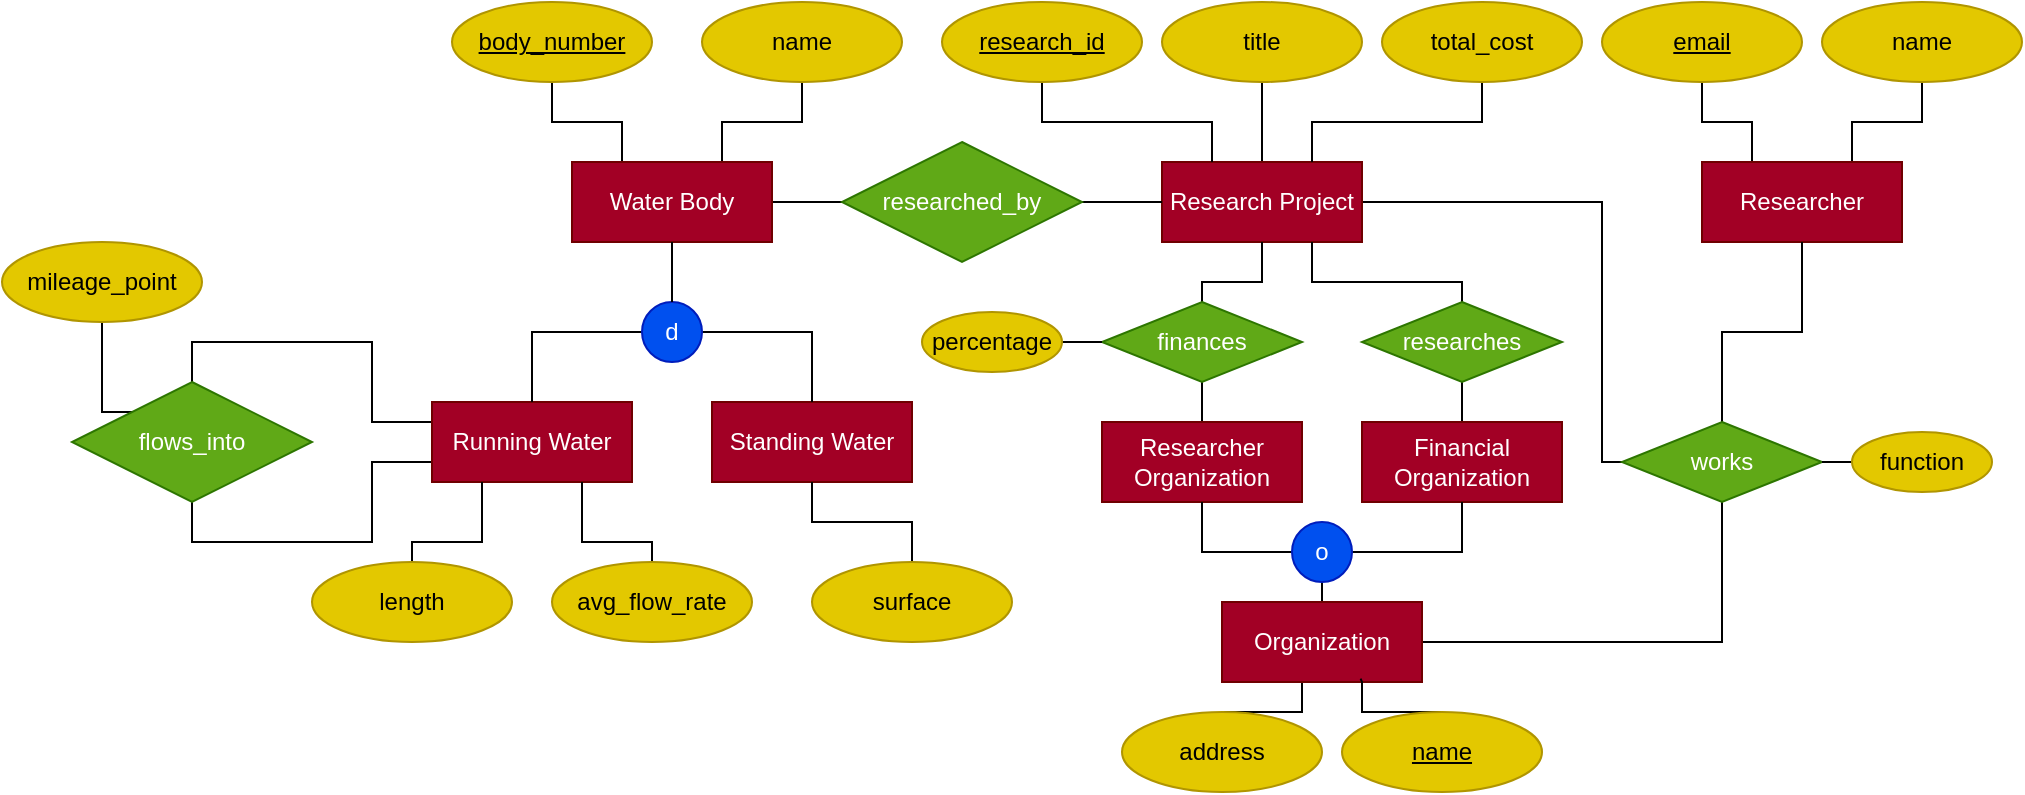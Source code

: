 <mxfile version="24.7.8">
  <diagram name="Page-1" id="hjKlsbyRXCPO7IHfrT21">
    <mxGraphModel dx="1340" dy="894" grid="1" gridSize="10" guides="1" tooltips="1" connect="1" arrows="1" fold="1" page="1" pageScale="1" pageWidth="850" pageHeight="1100" math="0" shadow="0">
      <root>
        <mxCell id="0" />
        <mxCell id="1" parent="0" />
        <mxCell id="8P1LtGxCn2CejyLs3uwH-1" style="edgeStyle=orthogonalEdgeStyle;shape=connector;rounded=0;orthogonalLoop=1;jettySize=auto;html=1;exitX=0.25;exitY=0;exitDx=0;exitDy=0;entryX=0.5;entryY=1;entryDx=0;entryDy=0;strokeColor=default;align=center;verticalAlign=middle;fontFamily=Helvetica;fontSize=12;fontColor=#000000;labelBackgroundColor=default;endArrow=none;endFill=0;" edge="1" parent="1" source="8P1LtGxCn2CejyLs3uwH-4" target="8P1LtGxCn2CejyLs3uwH-5">
          <mxGeometry relative="1" as="geometry" />
        </mxCell>
        <mxCell id="8P1LtGxCn2CejyLs3uwH-2" style="edgeStyle=orthogonalEdgeStyle;shape=connector;rounded=0;orthogonalLoop=1;jettySize=auto;html=1;exitX=0.75;exitY=0;exitDx=0;exitDy=0;entryX=0.5;entryY=1;entryDx=0;entryDy=0;strokeColor=default;align=center;verticalAlign=middle;fontFamily=Helvetica;fontSize=12;fontColor=#000000;labelBackgroundColor=default;endArrow=none;endFill=0;" edge="1" parent="1" source="8P1LtGxCn2CejyLs3uwH-4" target="8P1LtGxCn2CejyLs3uwH-6">
          <mxGeometry relative="1" as="geometry" />
        </mxCell>
        <mxCell id="8P1LtGxCn2CejyLs3uwH-3" style="edgeStyle=orthogonalEdgeStyle;shape=connector;rounded=0;orthogonalLoop=1;jettySize=auto;html=1;exitX=1;exitY=0.5;exitDx=0;exitDy=0;strokeColor=default;align=center;verticalAlign=middle;fontFamily=Helvetica;fontSize=12;fontColor=#000000;labelBackgroundColor=default;endArrow=none;endFill=0;" edge="1" parent="1" source="8P1LtGxCn2CejyLs3uwH-4" target="8P1LtGxCn2CejyLs3uwH-37">
          <mxGeometry relative="1" as="geometry" />
        </mxCell>
        <mxCell id="8P1LtGxCn2CejyLs3uwH-4" value="Water Body" style="whiteSpace=wrap;html=1;align=center;strokeColor=#6F0000;verticalAlign=middle;fontFamily=Helvetica;fontSize=12;fontColor=#ffffff;fillColor=#a20025;" vertex="1" parent="1">
          <mxGeometry x="505" y="310" width="100" height="40" as="geometry" />
        </mxCell>
        <mxCell id="8P1LtGxCn2CejyLs3uwH-5" value="&lt;u&gt;body_number&lt;/u&gt;" style="ellipse;whiteSpace=wrap;html=1;align=center;strokeColor=#B09500;verticalAlign=middle;fontFamily=Helvetica;fontSize=12;fontColor=#000000;fillColor=#e3c800;" vertex="1" parent="1">
          <mxGeometry x="445" y="230" width="100" height="40" as="geometry" />
        </mxCell>
        <mxCell id="8P1LtGxCn2CejyLs3uwH-6" value="name" style="ellipse;whiteSpace=wrap;html=1;align=center;strokeColor=#B09500;verticalAlign=middle;fontFamily=Helvetica;fontSize=12;fontColor=#000000;fillColor=#e3c800;" vertex="1" parent="1">
          <mxGeometry x="570" y="230" width="100" height="40" as="geometry" />
        </mxCell>
        <mxCell id="8P1LtGxCn2CejyLs3uwH-7" style="edgeStyle=orthogonalEdgeStyle;shape=connector;rounded=0;orthogonalLoop=1;jettySize=auto;html=1;exitX=0;exitY=0.75;exitDx=0;exitDy=0;entryX=0.5;entryY=1;entryDx=0;entryDy=0;strokeColor=default;align=center;verticalAlign=middle;fontFamily=Helvetica;fontSize=12;fontColor=#000000;labelBackgroundColor=default;endArrow=none;endFill=0;" edge="1" parent="1" source="8P1LtGxCn2CejyLs3uwH-9" target="8P1LtGxCn2CejyLs3uwH-25">
          <mxGeometry relative="1" as="geometry" />
        </mxCell>
        <mxCell id="8P1LtGxCn2CejyLs3uwH-8" style="edgeStyle=orthogonalEdgeStyle;shape=connector;rounded=0;orthogonalLoop=1;jettySize=auto;html=1;exitX=0;exitY=0.25;exitDx=0;exitDy=0;entryX=0.5;entryY=0;entryDx=0;entryDy=0;strokeColor=default;align=center;verticalAlign=middle;fontFamily=Helvetica;fontSize=12;fontColor=#000000;labelBackgroundColor=default;endArrow=none;endFill=0;" edge="1" parent="1" source="8P1LtGxCn2CejyLs3uwH-9" target="8P1LtGxCn2CejyLs3uwH-25">
          <mxGeometry relative="1" as="geometry" />
        </mxCell>
        <mxCell id="8P1LtGxCn2CejyLs3uwH-9" value="Running Water" style="whiteSpace=wrap;html=1;align=center;strokeColor=#6F0000;verticalAlign=middle;fontFamily=Helvetica;fontSize=12;fontColor=#ffffff;fillColor=#a20025;" vertex="1" parent="1">
          <mxGeometry x="435" y="430" width="100" height="40" as="geometry" />
        </mxCell>
        <mxCell id="8P1LtGxCn2CejyLs3uwH-10" value="Standing Water" style="whiteSpace=wrap;html=1;align=center;strokeColor=#6F0000;verticalAlign=middle;fontFamily=Helvetica;fontSize=12;fontColor=#ffffff;fillColor=#a20025;" vertex="1" parent="1">
          <mxGeometry x="575" y="430" width="100" height="40" as="geometry" />
        </mxCell>
        <mxCell id="8P1LtGxCn2CejyLs3uwH-11" style="edgeStyle=orthogonalEdgeStyle;shape=connector;rounded=0;orthogonalLoop=1;jettySize=auto;html=1;exitX=1;exitY=0.5;exitDx=0;exitDy=0;entryX=0.5;entryY=0;entryDx=0;entryDy=0;strokeColor=default;align=center;verticalAlign=middle;fontFamily=Helvetica;fontSize=12;fontColor=#000000;labelBackgroundColor=default;endArrow=none;endFill=0;" edge="1" parent="1" source="8P1LtGxCn2CejyLs3uwH-13" target="8P1LtGxCn2CejyLs3uwH-10">
          <mxGeometry relative="1" as="geometry" />
        </mxCell>
        <mxCell id="8P1LtGxCn2CejyLs3uwH-12" style="edgeStyle=orthogonalEdgeStyle;shape=connector;rounded=0;orthogonalLoop=1;jettySize=auto;html=1;exitX=0;exitY=0.5;exitDx=0;exitDy=0;entryX=0.5;entryY=0;entryDx=0;entryDy=0;strokeColor=default;align=center;verticalAlign=middle;fontFamily=Helvetica;fontSize=12;fontColor=#000000;labelBackgroundColor=default;endArrow=none;endFill=0;" edge="1" parent="1" source="8P1LtGxCn2CejyLs3uwH-13" target="8P1LtGxCn2CejyLs3uwH-9">
          <mxGeometry relative="1" as="geometry" />
        </mxCell>
        <mxCell id="8P1LtGxCn2CejyLs3uwH-13" value="d" style="ellipse;whiteSpace=wrap;html=1;aspect=fixed;strokeColor=#001DBC;align=center;verticalAlign=middle;fontFamily=Helvetica;fontSize=12;fontColor=#ffffff;fillColor=#0050ef;" vertex="1" parent="1">
          <mxGeometry x="540" y="380" width="30" height="30" as="geometry" />
        </mxCell>
        <mxCell id="8P1LtGxCn2CejyLs3uwH-14" value="" style="endArrow=none;html=1;rounded=0;strokeColor=default;align=center;verticalAlign=middle;fontFamily=Helvetica;fontSize=12;fontColor=#000000;labelBackgroundColor=default;edgeStyle=orthogonalEdgeStyle;exitX=0.5;exitY=1;exitDx=0;exitDy=0;entryX=0.5;entryY=0;entryDx=0;entryDy=0;" edge="1" parent="1" source="8P1LtGxCn2CejyLs3uwH-4" target="8P1LtGxCn2CejyLs3uwH-13">
          <mxGeometry relative="1" as="geometry">
            <mxPoint x="645" y="400" as="sourcePoint" />
            <mxPoint x="805" y="400" as="targetPoint" />
          </mxGeometry>
        </mxCell>
        <mxCell id="8P1LtGxCn2CejyLs3uwH-15" style="edgeStyle=orthogonalEdgeStyle;shape=connector;rounded=0;orthogonalLoop=1;jettySize=auto;html=1;exitX=0.5;exitY=0;exitDx=0;exitDy=0;entryX=0.25;entryY=1;entryDx=0;entryDy=0;strokeColor=default;align=center;verticalAlign=middle;fontFamily=Helvetica;fontSize=12;fontColor=#000000;labelBackgroundColor=default;endArrow=none;endFill=0;" edge="1" parent="1" source="8P1LtGxCn2CejyLs3uwH-16" target="8P1LtGxCn2CejyLs3uwH-9">
          <mxGeometry relative="1" as="geometry">
            <Array as="points">
              <mxPoint x="460" y="500" />
            </Array>
          </mxGeometry>
        </mxCell>
        <mxCell id="8P1LtGxCn2CejyLs3uwH-16" value="length" style="ellipse;whiteSpace=wrap;html=1;align=center;strokeColor=#B09500;verticalAlign=middle;fontFamily=Helvetica;fontSize=12;fontColor=#000000;fillColor=#e3c800;" vertex="1" parent="1">
          <mxGeometry x="375" y="510" width="100" height="40" as="geometry" />
        </mxCell>
        <mxCell id="8P1LtGxCn2CejyLs3uwH-17" style="edgeStyle=orthogonalEdgeStyle;shape=connector;rounded=0;orthogonalLoop=1;jettySize=auto;html=1;exitX=0.5;exitY=0;exitDx=0;exitDy=0;entryX=0.75;entryY=1;entryDx=0;entryDy=0;strokeColor=default;align=center;verticalAlign=middle;fontFamily=Helvetica;fontSize=12;fontColor=#000000;labelBackgroundColor=default;endArrow=none;endFill=0;" edge="1" parent="1" source="8P1LtGxCn2CejyLs3uwH-18" target="8P1LtGxCn2CejyLs3uwH-9">
          <mxGeometry relative="1" as="geometry">
            <Array as="points">
              <mxPoint x="510" y="500" />
            </Array>
          </mxGeometry>
        </mxCell>
        <mxCell id="8P1LtGxCn2CejyLs3uwH-18" value="avg_flow_rate" style="ellipse;whiteSpace=wrap;html=1;align=center;strokeColor=#B09500;verticalAlign=middle;fontFamily=Helvetica;fontSize=12;fontColor=#000000;fillColor=#e3c800;" vertex="1" parent="1">
          <mxGeometry x="495" y="510" width="100" height="40" as="geometry" />
        </mxCell>
        <mxCell id="8P1LtGxCn2CejyLs3uwH-19" style="edgeStyle=orthogonalEdgeStyle;shape=connector;rounded=0;orthogonalLoop=1;jettySize=auto;html=1;exitX=0.5;exitY=0;exitDx=0;exitDy=0;entryX=0.5;entryY=1;entryDx=0;entryDy=0;strokeColor=default;align=center;verticalAlign=middle;fontFamily=Helvetica;fontSize=12;fontColor=#000000;labelBackgroundColor=default;endArrow=none;endFill=0;" edge="1" parent="1" source="8P1LtGxCn2CejyLs3uwH-20" target="8P1LtGxCn2CejyLs3uwH-10">
          <mxGeometry relative="1" as="geometry" />
        </mxCell>
        <mxCell id="8P1LtGxCn2CejyLs3uwH-20" value="surface" style="ellipse;whiteSpace=wrap;html=1;align=center;strokeColor=#B09500;verticalAlign=middle;fontFamily=Helvetica;fontSize=12;fontColor=#000000;fillColor=#e3c800;" vertex="1" parent="1">
          <mxGeometry x="625" y="510" width="100" height="40" as="geometry" />
        </mxCell>
        <mxCell id="8P1LtGxCn2CejyLs3uwH-21" style="edgeStyle=orthogonalEdgeStyle;shape=connector;rounded=0;orthogonalLoop=1;jettySize=auto;html=1;exitX=0.5;exitY=0;exitDx=0;exitDy=0;entryX=0.5;entryY=1;entryDx=0;entryDy=0;strokeColor=default;align=center;verticalAlign=middle;fontFamily=Helvetica;fontSize=12;fontColor=#000000;labelBackgroundColor=default;endArrow=none;endFill=0;" edge="1" parent="1" source="8P1LtGxCn2CejyLs3uwH-23" target="8P1LtGxCn2CejyLs3uwH-33">
          <mxGeometry relative="1" as="geometry" />
        </mxCell>
        <mxCell id="8P1LtGxCn2CejyLs3uwH-22" style="edgeStyle=orthogonalEdgeStyle;shape=connector;rounded=0;orthogonalLoop=1;jettySize=auto;html=1;exitX=1;exitY=0.5;exitDx=0;exitDy=0;entryX=0;entryY=0.5;entryDx=0;entryDy=0;strokeColor=default;align=center;verticalAlign=middle;fontFamily=Helvetica;fontSize=12;fontColor=#000000;labelBackgroundColor=default;endArrow=none;endFill=0;" edge="1" parent="1" source="8P1LtGxCn2CejyLs3uwH-23" target="8P1LtGxCn2CejyLs3uwH-68">
          <mxGeometry relative="1" as="geometry">
            <Array as="points">
              <mxPoint x="1020" y="330" />
              <mxPoint x="1020" y="460" />
            </Array>
          </mxGeometry>
        </mxCell>
        <mxCell id="8P1LtGxCn2CejyLs3uwH-23" value="Research Project" style="whiteSpace=wrap;html=1;align=center;strokeColor=#6F0000;verticalAlign=middle;fontFamily=Helvetica;fontSize=12;fontColor=#ffffff;fillColor=#a20025;" vertex="1" parent="1">
          <mxGeometry x="800" y="310" width="100" height="40" as="geometry" />
        </mxCell>
        <mxCell id="8P1LtGxCn2CejyLs3uwH-24" style="edgeStyle=orthogonalEdgeStyle;shape=connector;rounded=0;orthogonalLoop=1;jettySize=auto;html=1;exitX=0;exitY=0;exitDx=0;exitDy=0;entryX=0.5;entryY=1;entryDx=0;entryDy=0;strokeColor=default;align=center;verticalAlign=middle;fontFamily=Helvetica;fontSize=12;fontColor=#000000;labelBackgroundColor=default;endArrow=none;endFill=0;" edge="1" parent="1" source="8P1LtGxCn2CejyLs3uwH-25" target="8P1LtGxCn2CejyLs3uwH-28">
          <mxGeometry relative="1" as="geometry">
            <Array as="points">
              <mxPoint x="270" y="435" />
            </Array>
          </mxGeometry>
        </mxCell>
        <mxCell id="8P1LtGxCn2CejyLs3uwH-25" value="flows_into" style="shape=rhombus;perimeter=rhombusPerimeter;whiteSpace=wrap;html=1;align=center;strokeColor=#2D7600;verticalAlign=middle;fontFamily=Helvetica;fontSize=12;fontColor=#ffffff;fillColor=#60a917;" vertex="1" parent="1">
          <mxGeometry x="255" y="420" width="120" height="60" as="geometry" />
        </mxCell>
        <mxCell id="8P1LtGxCn2CejyLs3uwH-26" value="&lt;font color=&quot;#ffffff&quot;&gt;1&lt;/font&gt;" style="text;html=1;align=center;verticalAlign=middle;resizable=0;points=[];autosize=1;strokeColor=none;fillColor=none;fontFamily=Helvetica;fontSize=12;fontColor=#000000;" vertex="1" parent="1">
          <mxGeometry x="290" y="400" width="30" height="30" as="geometry" />
        </mxCell>
        <mxCell id="8P1LtGxCn2CejyLs3uwH-27" value="&lt;font color=&quot;#ffffff&quot;&gt;N&lt;/font&gt;" style="text;html=1;align=center;verticalAlign=middle;resizable=0;points=[];autosize=1;strokeColor=none;fillColor=none;fontFamily=Helvetica;fontSize=12;fontColor=#000000;" vertex="1" parent="1">
          <mxGeometry x="290" y="470" width="30" height="30" as="geometry" />
        </mxCell>
        <mxCell id="8P1LtGxCn2CejyLs3uwH-28" value="mileage_point" style="ellipse;whiteSpace=wrap;html=1;align=center;strokeColor=#B09500;verticalAlign=middle;fontFamily=Helvetica;fontSize=12;fontColor=#000000;fillColor=#e3c800;" vertex="1" parent="1">
          <mxGeometry x="220" y="350" width="100" height="40" as="geometry" />
        </mxCell>
        <mxCell id="8P1LtGxCn2CejyLs3uwH-29" value="bigger" style="text;html=1;align=center;verticalAlign=middle;resizable=0;points=[];autosize=1;strokeColor=none;fillColor=none;fontFamily=Helvetica;fontSize=12;fontColor=#FFFFFF;" vertex="1" parent="1">
          <mxGeometry x="330" y="400" width="60" height="30" as="geometry" />
        </mxCell>
        <mxCell id="8P1LtGxCn2CejyLs3uwH-30" value="smaller" style="text;html=1;align=center;verticalAlign=middle;resizable=0;points=[];autosize=1;strokeColor=none;fillColor=none;fontFamily=Helvetica;fontSize=12;fontColor=#FFFFFF;" vertex="1" parent="1">
          <mxGeometry x="330" y="470" width="60" height="30" as="geometry" />
        </mxCell>
        <mxCell id="8P1LtGxCn2CejyLs3uwH-31" style="edgeStyle=orthogonalEdgeStyle;shape=connector;rounded=0;orthogonalLoop=1;jettySize=auto;html=1;exitX=0.5;exitY=1;exitDx=0;exitDy=0;entryX=0.25;entryY=0;entryDx=0;entryDy=0;strokeColor=default;align=center;verticalAlign=middle;fontFamily=Helvetica;fontSize=12;fontColor=#000000;labelBackgroundColor=default;endArrow=none;endFill=0;" edge="1" parent="1" source="8P1LtGxCn2CejyLs3uwH-32" target="8P1LtGxCn2CejyLs3uwH-23">
          <mxGeometry relative="1" as="geometry" />
        </mxCell>
        <mxCell id="8P1LtGxCn2CejyLs3uwH-32" value="&lt;u&gt;research_id&lt;/u&gt;" style="ellipse;whiteSpace=wrap;html=1;align=center;strokeColor=#B09500;verticalAlign=middle;fontFamily=Helvetica;fontSize=12;fontColor=#000000;fillColor=#e3c800;" vertex="1" parent="1">
          <mxGeometry x="690" y="230" width="100" height="40" as="geometry" />
        </mxCell>
        <mxCell id="8P1LtGxCn2CejyLs3uwH-33" value="title" style="ellipse;whiteSpace=wrap;html=1;align=center;strokeColor=#B09500;verticalAlign=middle;fontFamily=Helvetica;fontSize=12;fontColor=#000000;fillColor=#e3c800;" vertex="1" parent="1">
          <mxGeometry x="800" y="230" width="100" height="40" as="geometry" />
        </mxCell>
        <mxCell id="8P1LtGxCn2CejyLs3uwH-34" style="edgeStyle=orthogonalEdgeStyle;shape=connector;rounded=0;orthogonalLoop=1;jettySize=auto;html=1;exitX=0.5;exitY=1;exitDx=0;exitDy=0;entryX=0.75;entryY=0;entryDx=0;entryDy=0;strokeColor=default;align=center;verticalAlign=middle;fontFamily=Helvetica;fontSize=12;fontColor=#000000;labelBackgroundColor=default;endArrow=none;endFill=0;" edge="1" parent="1" source="8P1LtGxCn2CejyLs3uwH-35" target="8P1LtGxCn2CejyLs3uwH-23">
          <mxGeometry relative="1" as="geometry" />
        </mxCell>
        <mxCell id="8P1LtGxCn2CejyLs3uwH-35" value="total_cost" style="ellipse;whiteSpace=wrap;html=1;align=center;strokeColor=#B09500;verticalAlign=middle;fontFamily=Helvetica;fontSize=12;fontColor=#000000;fillColor=#e3c800;" vertex="1" parent="1">
          <mxGeometry x="910" y="230" width="100" height="40" as="geometry" />
        </mxCell>
        <mxCell id="8P1LtGxCn2CejyLs3uwH-36" style="edgeStyle=orthogonalEdgeStyle;shape=connector;rounded=0;orthogonalLoop=1;jettySize=auto;html=1;exitX=1;exitY=0.5;exitDx=0;exitDy=0;strokeColor=default;align=center;verticalAlign=middle;fontFamily=Helvetica;fontSize=12;fontColor=#000000;labelBackgroundColor=default;endArrow=none;endFill=0;" edge="1" parent="1" source="8P1LtGxCn2CejyLs3uwH-37" target="8P1LtGxCn2CejyLs3uwH-23">
          <mxGeometry relative="1" as="geometry" />
        </mxCell>
        <mxCell id="8P1LtGxCn2CejyLs3uwH-37" value="researched_by" style="shape=rhombus;perimeter=rhombusPerimeter;whiteSpace=wrap;html=1;align=center;strokeColor=#2D7600;verticalAlign=middle;fontFamily=Helvetica;fontSize=12;fontColor=#ffffff;fillColor=#60a917;" vertex="1" parent="1">
          <mxGeometry x="640" y="300" width="120" height="60" as="geometry" />
        </mxCell>
        <mxCell id="8P1LtGxCn2CejyLs3uwH-38" value="N" style="text;html=1;align=center;verticalAlign=middle;resizable=0;points=[];autosize=1;strokeColor=none;fillColor=none;fontFamily=Helvetica;fontSize=12;fontColor=#FFFFFF;" vertex="1" parent="1">
          <mxGeometry x="615" y="308" width="30" height="30" as="geometry" />
        </mxCell>
        <mxCell id="8P1LtGxCn2CejyLs3uwH-39" value="M" style="text;html=1;align=center;verticalAlign=middle;resizable=0;points=[];autosize=1;strokeColor=none;fillColor=none;fontFamily=Helvetica;fontSize=12;fontColor=#FFFFFF;" vertex="1" parent="1">
          <mxGeometry x="750" y="308" width="30" height="30" as="geometry" />
        </mxCell>
        <mxCell id="8P1LtGxCn2CejyLs3uwH-40" style="edgeStyle=orthogonalEdgeStyle;shape=connector;rounded=0;orthogonalLoop=1;jettySize=auto;html=1;exitX=0.25;exitY=1;exitDx=0;exitDy=0;entryX=0.5;entryY=0;entryDx=0;entryDy=0;strokeColor=default;align=center;verticalAlign=middle;fontFamily=Helvetica;fontSize=12;fontColor=#000000;labelBackgroundColor=default;endArrow=none;endFill=0;" edge="1" parent="1" source="8P1LtGxCn2CejyLs3uwH-43" target="8P1LtGxCn2CejyLs3uwH-49">
          <mxGeometry relative="1" as="geometry">
            <Array as="points">
              <mxPoint x="870" y="570" />
              <mxPoint x="870" y="585" />
            </Array>
          </mxGeometry>
        </mxCell>
        <mxCell id="8P1LtGxCn2CejyLs3uwH-41" style="edgeStyle=orthogonalEdgeStyle;shape=connector;rounded=0;orthogonalLoop=1;jettySize=auto;html=1;exitX=0.5;exitY=0;exitDx=0;exitDy=0;entryX=0.5;entryY=1;entryDx=0;entryDy=0;strokeColor=default;align=center;verticalAlign=middle;fontFamily=Helvetica;fontSize=12;fontColor=#000000;labelBackgroundColor=default;endArrow=none;endFill=0;" edge="1" parent="1" source="8P1LtGxCn2CejyLs3uwH-43" target="8P1LtGxCn2CejyLs3uwH-56">
          <mxGeometry relative="1" as="geometry" />
        </mxCell>
        <mxCell id="8P1LtGxCn2CejyLs3uwH-42" style="edgeStyle=orthogonalEdgeStyle;shape=connector;rounded=0;orthogonalLoop=1;jettySize=auto;html=1;exitX=1;exitY=0.5;exitDx=0;exitDy=0;strokeColor=default;align=center;verticalAlign=middle;fontFamily=Helvetica;fontSize=12;fontColor=#000000;labelBackgroundColor=default;endArrow=none;endFill=0;" edge="1" parent="1" source="8P1LtGxCn2CejyLs3uwH-43" target="8P1LtGxCn2CejyLs3uwH-68">
          <mxGeometry relative="1" as="geometry" />
        </mxCell>
        <mxCell id="8P1LtGxCn2CejyLs3uwH-43" value="Organization" style="whiteSpace=wrap;html=1;align=center;strokeColor=#6F0000;verticalAlign=middle;fontFamily=Helvetica;fontSize=12;fontColor=#ffffff;fillColor=#a20025;" vertex="1" parent="1">
          <mxGeometry x="830" y="530" width="100" height="40" as="geometry" />
        </mxCell>
        <mxCell id="8P1LtGxCn2CejyLs3uwH-44" style="edgeStyle=orthogonalEdgeStyle;shape=connector;rounded=0;orthogonalLoop=1;jettySize=auto;html=1;exitX=0.25;exitY=0;exitDx=0;exitDy=0;strokeColor=default;align=center;verticalAlign=middle;fontFamily=Helvetica;fontSize=12;fontColor=#000000;labelBackgroundColor=default;endArrow=none;endFill=0;" edge="1" parent="1" source="8P1LtGxCn2CejyLs3uwH-46" target="8P1LtGxCn2CejyLs3uwH-66">
          <mxGeometry relative="1" as="geometry" />
        </mxCell>
        <mxCell id="8P1LtGxCn2CejyLs3uwH-45" style="edgeStyle=orthogonalEdgeStyle;shape=connector;rounded=0;orthogonalLoop=1;jettySize=auto;html=1;exitX=0.75;exitY=0;exitDx=0;exitDy=0;entryX=0.5;entryY=1;entryDx=0;entryDy=0;strokeColor=default;align=center;verticalAlign=middle;fontFamily=Helvetica;fontSize=12;fontColor=#000000;labelBackgroundColor=default;endArrow=none;endFill=0;" edge="1" parent="1" source="8P1LtGxCn2CejyLs3uwH-46" target="8P1LtGxCn2CejyLs3uwH-65">
          <mxGeometry relative="1" as="geometry" />
        </mxCell>
        <mxCell id="8P1LtGxCn2CejyLs3uwH-46" value="Researcher" style="whiteSpace=wrap;html=1;align=center;strokeColor=#6F0000;verticalAlign=middle;fontFamily=Helvetica;fontSize=12;fontColor=#ffffff;fillColor=#a20025;" vertex="1" parent="1">
          <mxGeometry x="1070" y="310" width="100" height="40" as="geometry" />
        </mxCell>
        <mxCell id="8P1LtGxCn2CejyLs3uwH-47" style="edgeStyle=orthogonalEdgeStyle;shape=connector;rounded=0;orthogonalLoop=1;jettySize=auto;html=1;exitX=0.5;exitY=0;exitDx=0;exitDy=0;entryX=0.693;entryY=0.959;entryDx=0;entryDy=0;strokeColor=default;align=center;verticalAlign=middle;fontFamily=Helvetica;fontSize=12;fontColor=#000000;labelBackgroundColor=default;endArrow=none;endFill=0;entryPerimeter=0;" edge="1" parent="1" source="8P1LtGxCn2CejyLs3uwH-48" target="8P1LtGxCn2CejyLs3uwH-43">
          <mxGeometry relative="1" as="geometry">
            <Array as="points">
              <mxPoint x="900" y="585" />
              <mxPoint x="900" y="570" />
              <mxPoint x="899" y="570" />
            </Array>
          </mxGeometry>
        </mxCell>
        <mxCell id="8P1LtGxCn2CejyLs3uwH-48" value="&lt;u&gt;name&lt;/u&gt;" style="ellipse;whiteSpace=wrap;html=1;align=center;strokeColor=#B09500;verticalAlign=middle;fontFamily=Helvetica;fontSize=12;fontColor=#000000;fillColor=#e3c800;" vertex="1" parent="1">
          <mxGeometry x="890" y="585" width="100" height="40" as="geometry" />
        </mxCell>
        <mxCell id="8P1LtGxCn2CejyLs3uwH-49" value="address" style="ellipse;whiteSpace=wrap;html=1;align=center;strokeColor=#B09500;verticalAlign=middle;fontFamily=Helvetica;fontSize=12;fontColor=#000000;fillColor=#e3c800;" vertex="1" parent="1">
          <mxGeometry x="780" y="585" width="100" height="40" as="geometry" />
        </mxCell>
        <mxCell id="8P1LtGxCn2CejyLs3uwH-50" style="edgeStyle=orthogonalEdgeStyle;shape=connector;rounded=0;orthogonalLoop=1;jettySize=auto;html=1;exitX=0.5;exitY=0;exitDx=0;exitDy=0;entryX=0.5;entryY=1;entryDx=0;entryDy=0;strokeColor=default;align=center;verticalAlign=middle;fontFamily=Helvetica;fontSize=12;fontColor=#000000;labelBackgroundColor=default;endArrow=none;endFill=0;" edge="1" parent="1" source="8P1LtGxCn2CejyLs3uwH-51" target="8P1LtGxCn2CejyLs3uwH-60">
          <mxGeometry relative="1" as="geometry" />
        </mxCell>
        <mxCell id="8P1LtGxCn2CejyLs3uwH-51" value="Financial Organization" style="whiteSpace=wrap;html=1;align=center;strokeColor=#6F0000;verticalAlign=middle;fontFamily=Helvetica;fontSize=12;fontColor=#ffffff;fillColor=#a20025;" vertex="1" parent="1">
          <mxGeometry x="900" y="440" width="100" height="40" as="geometry" />
        </mxCell>
        <mxCell id="8P1LtGxCn2CejyLs3uwH-52" style="edgeStyle=orthogonalEdgeStyle;shape=connector;rounded=0;orthogonalLoop=1;jettySize=auto;html=1;exitX=0.5;exitY=0;exitDx=0;exitDy=0;entryX=0.5;entryY=1;entryDx=0;entryDy=0;strokeColor=default;align=center;verticalAlign=middle;fontFamily=Helvetica;fontSize=12;fontColor=#000000;labelBackgroundColor=default;endArrow=none;endFill=0;" edge="1" parent="1" source="8P1LtGxCn2CejyLs3uwH-53" target="8P1LtGxCn2CejyLs3uwH-58">
          <mxGeometry relative="1" as="geometry" />
        </mxCell>
        <mxCell id="8P1LtGxCn2CejyLs3uwH-53" value="Researcher Organization" style="whiteSpace=wrap;html=1;align=center;strokeColor=#6F0000;verticalAlign=middle;fontFamily=Helvetica;fontSize=12;fontColor=#ffffff;fillColor=#a20025;" vertex="1" parent="1">
          <mxGeometry x="770" y="440" width="100" height="40" as="geometry" />
        </mxCell>
        <mxCell id="8P1LtGxCn2CejyLs3uwH-54" style="edgeStyle=orthogonalEdgeStyle;shape=connector;rounded=0;orthogonalLoop=1;jettySize=auto;html=1;exitX=1;exitY=0.5;exitDx=0;exitDy=0;entryX=0.5;entryY=1;entryDx=0;entryDy=0;strokeColor=default;align=center;verticalAlign=middle;fontFamily=Helvetica;fontSize=12;fontColor=#000000;labelBackgroundColor=default;endArrow=none;endFill=0;" edge="1" parent="1" source="8P1LtGxCn2CejyLs3uwH-56" target="8P1LtGxCn2CejyLs3uwH-51">
          <mxGeometry relative="1" as="geometry" />
        </mxCell>
        <mxCell id="8P1LtGxCn2CejyLs3uwH-55" style="edgeStyle=orthogonalEdgeStyle;shape=connector;rounded=0;orthogonalLoop=1;jettySize=auto;html=1;exitX=0;exitY=0.5;exitDx=0;exitDy=0;entryX=0.5;entryY=1;entryDx=0;entryDy=0;strokeColor=default;align=center;verticalAlign=middle;fontFamily=Helvetica;fontSize=12;fontColor=#000000;labelBackgroundColor=default;endArrow=none;endFill=0;" edge="1" parent="1" source="8P1LtGxCn2CejyLs3uwH-56" target="8P1LtGxCn2CejyLs3uwH-53">
          <mxGeometry relative="1" as="geometry" />
        </mxCell>
        <mxCell id="8P1LtGxCn2CejyLs3uwH-56" value="o" style="ellipse;whiteSpace=wrap;html=1;aspect=fixed;strokeColor=#001DBC;align=center;verticalAlign=middle;fontFamily=Helvetica;fontSize=12;fontColor=#ffffff;fillColor=#0050ef;" vertex="1" parent="1">
          <mxGeometry x="865" y="490" width="30" height="30" as="geometry" />
        </mxCell>
        <mxCell id="8P1LtGxCn2CejyLs3uwH-57" style="edgeStyle=orthogonalEdgeStyle;shape=connector;rounded=0;orthogonalLoop=1;jettySize=auto;html=1;exitX=0.5;exitY=0;exitDx=0;exitDy=0;entryX=0.5;entryY=1;entryDx=0;entryDy=0;strokeColor=default;align=center;verticalAlign=middle;fontFamily=Helvetica;fontSize=12;fontColor=#000000;labelBackgroundColor=default;endArrow=none;endFill=0;" edge="1" parent="1" source="8P1LtGxCn2CejyLs3uwH-58" target="8P1LtGxCn2CejyLs3uwH-23">
          <mxGeometry relative="1" as="geometry">
            <Array as="points">
              <mxPoint x="820" y="370" />
              <mxPoint x="850" y="370" />
            </Array>
          </mxGeometry>
        </mxCell>
        <mxCell id="8P1LtGxCn2CejyLs3uwH-58" value="finances" style="shape=rhombus;perimeter=rhombusPerimeter;whiteSpace=wrap;html=1;align=center;strokeColor=#2D7600;verticalAlign=middle;fontFamily=Helvetica;fontSize=12;fontColor=#ffffff;fillColor=#60a917;" vertex="1" parent="1">
          <mxGeometry x="770" y="380" width="100" height="40" as="geometry" />
        </mxCell>
        <mxCell id="8P1LtGxCn2CejyLs3uwH-59" style="edgeStyle=orthogonalEdgeStyle;shape=connector;rounded=0;orthogonalLoop=1;jettySize=auto;html=1;exitX=0.5;exitY=0;exitDx=0;exitDy=0;strokeColor=default;align=center;verticalAlign=middle;fontFamily=Helvetica;fontSize=12;fontColor=#000000;labelBackgroundColor=default;endArrow=none;endFill=0;" edge="1" parent="1" source="8P1LtGxCn2CejyLs3uwH-60">
          <mxGeometry relative="1" as="geometry">
            <mxPoint x="875" y="350" as="targetPoint" />
            <Array as="points">
              <mxPoint x="950" y="370" />
              <mxPoint x="875" y="370" />
            </Array>
          </mxGeometry>
        </mxCell>
        <mxCell id="8P1LtGxCn2CejyLs3uwH-60" value="researches" style="shape=rhombus;perimeter=rhombusPerimeter;whiteSpace=wrap;html=1;align=center;strokeColor=#2D7600;verticalAlign=middle;fontFamily=Helvetica;fontSize=12;fontColor=#ffffff;fillColor=#60a917;" vertex="1" parent="1">
          <mxGeometry x="900" y="380" width="100" height="40" as="geometry" />
        </mxCell>
        <mxCell id="8P1LtGxCn2CejyLs3uwH-61" style="edgeStyle=orthogonalEdgeStyle;shape=connector;rounded=0;orthogonalLoop=1;jettySize=auto;html=1;exitX=1;exitY=0.5;exitDx=0;exitDy=0;entryX=0;entryY=0.5;entryDx=0;entryDy=0;strokeColor=default;align=center;verticalAlign=middle;fontFamily=Helvetica;fontSize=12;fontColor=#000000;labelBackgroundColor=default;endArrow=none;endFill=0;" edge="1" parent="1" source="8P1LtGxCn2CejyLs3uwH-62" target="8P1LtGxCn2CejyLs3uwH-58">
          <mxGeometry relative="1" as="geometry" />
        </mxCell>
        <mxCell id="8P1LtGxCn2CejyLs3uwH-62" value="percentage" style="ellipse;whiteSpace=wrap;html=1;align=center;strokeColor=#B09500;verticalAlign=middle;fontFamily=Helvetica;fontSize=12;fontColor=#000000;fillColor=#e3c800;" vertex="1" parent="1">
          <mxGeometry x="680" y="385" width="70" height="30" as="geometry" />
        </mxCell>
        <mxCell id="8P1LtGxCn2CejyLs3uwH-63" value="N" style="text;html=1;align=center;verticalAlign=middle;resizable=0;points=[];autosize=1;strokeColor=none;fillColor=none;fontFamily=Helvetica;fontSize=12;fontColor=#FFFFFF;" vertex="1" parent="1">
          <mxGeometry x="790" y="360" width="30" height="30" as="geometry" />
        </mxCell>
        <mxCell id="8P1LtGxCn2CejyLs3uwH-64" value="N" style="text;html=1;align=center;verticalAlign=middle;resizable=0;points=[];autosize=1;strokeColor=none;fillColor=none;fontFamily=Helvetica;fontSize=12;fontColor=#FFFFFF;" vertex="1" parent="1">
          <mxGeometry x="945" y="355" width="30" height="30" as="geometry" />
        </mxCell>
        <mxCell id="8P1LtGxCn2CejyLs3uwH-65" value="name" style="ellipse;whiteSpace=wrap;html=1;align=center;strokeColor=#B09500;verticalAlign=middle;fontFamily=Helvetica;fontSize=12;fontColor=#000000;fillColor=#e3c800;" vertex="1" parent="1">
          <mxGeometry x="1130" y="230" width="100" height="40" as="geometry" />
        </mxCell>
        <mxCell id="8P1LtGxCn2CejyLs3uwH-66" value="&lt;u&gt;email&lt;/u&gt;" style="ellipse;whiteSpace=wrap;html=1;align=center;strokeColor=#B09500;verticalAlign=middle;fontFamily=Helvetica;fontSize=12;fontColor=#000000;fillColor=#e3c800;" vertex="1" parent="1">
          <mxGeometry x="1020" y="230" width="100" height="40" as="geometry" />
        </mxCell>
        <mxCell id="8P1LtGxCn2CejyLs3uwH-67" style="edgeStyle=orthogonalEdgeStyle;shape=connector;rounded=0;orthogonalLoop=1;jettySize=auto;html=1;exitX=0.5;exitY=0;exitDx=0;exitDy=0;entryX=0.5;entryY=1;entryDx=0;entryDy=0;strokeColor=default;align=center;verticalAlign=middle;fontFamily=Helvetica;fontSize=12;fontColor=#000000;labelBackgroundColor=default;endArrow=none;endFill=0;" edge="1" parent="1" source="8P1LtGxCn2CejyLs3uwH-68" target="8P1LtGxCn2CejyLs3uwH-46">
          <mxGeometry relative="1" as="geometry" />
        </mxCell>
        <mxCell id="8P1LtGxCn2CejyLs3uwH-68" value="works" style="shape=rhombus;perimeter=rhombusPerimeter;whiteSpace=wrap;html=1;align=center;strokeColor=#2D7600;verticalAlign=middle;fontFamily=Helvetica;fontSize=12;fontColor=#ffffff;fillColor=#60a917;" vertex="1" parent="1">
          <mxGeometry x="1030" y="440" width="100" height="40" as="geometry" />
        </mxCell>
        <mxCell id="8P1LtGxCn2CejyLs3uwH-69" value="N" style="text;html=1;align=center;verticalAlign=middle;resizable=0;points=[];autosize=1;strokeColor=none;fillColor=none;fontFamily=Helvetica;fontSize=12;fontColor=#FFFFFF;" vertex="1" parent="1">
          <mxGeometry x="1080" y="415" width="30" height="30" as="geometry" />
        </mxCell>
        <mxCell id="8P1LtGxCn2CejyLs3uwH-70" value="1" style="text;html=1;align=center;verticalAlign=middle;resizable=0;points=[];autosize=1;strokeColor=none;fillColor=none;fontFamily=Helvetica;fontSize=12;fontColor=#FFFFFF;" vertex="1" parent="1">
          <mxGeometry x="1080" y="470" width="30" height="30" as="geometry" />
        </mxCell>
        <mxCell id="8P1LtGxCn2CejyLs3uwH-71" value="M" style="text;html=1;align=center;verticalAlign=middle;resizable=0;points=[];autosize=1;strokeColor=none;fillColor=none;fontFamily=Helvetica;fontSize=12;fontColor=#FFFFFF;" vertex="1" parent="1">
          <mxGeometry x="1020" y="430" width="30" height="30" as="geometry" />
        </mxCell>
        <mxCell id="8P1LtGxCn2CejyLs3uwH-72" style="edgeStyle=orthogonalEdgeStyle;shape=connector;rounded=0;orthogonalLoop=1;jettySize=auto;html=1;exitX=0;exitY=0.5;exitDx=0;exitDy=0;entryX=1;entryY=0.5;entryDx=0;entryDy=0;strokeColor=default;align=center;verticalAlign=middle;fontFamily=Helvetica;fontSize=12;fontColor=#000000;labelBackgroundColor=default;endArrow=none;endFill=0;" edge="1" parent="1" source="8P1LtGxCn2CejyLs3uwH-73" target="8P1LtGxCn2CejyLs3uwH-68">
          <mxGeometry relative="1" as="geometry" />
        </mxCell>
        <mxCell id="8P1LtGxCn2CejyLs3uwH-73" value="function" style="ellipse;whiteSpace=wrap;html=1;align=center;strokeColor=#B09500;verticalAlign=middle;fontFamily=Helvetica;fontSize=12;fontColor=#000000;fillColor=#e3c800;" vertex="1" parent="1">
          <mxGeometry x="1145" y="445" width="70" height="30" as="geometry" />
        </mxCell>
        <mxCell id="8P1LtGxCn2CejyLs3uwH-74" value="M" style="text;html=1;align=center;verticalAlign=middle;resizable=0;points=[];autosize=1;strokeColor=none;fillColor=none;fontFamily=Helvetica;fontSize=12;fontColor=#FFFFFF;" vertex="1" parent="1">
          <mxGeometry x="945" y="415" width="30" height="30" as="geometry" />
        </mxCell>
        <mxCell id="8P1LtGxCn2CejyLs3uwH-75" value="M" style="text;html=1;align=center;verticalAlign=middle;resizable=0;points=[];autosize=1;strokeColor=none;fillColor=none;fontFamily=Helvetica;fontSize=12;fontColor=#FFFFFF;" vertex="1" parent="1">
          <mxGeometry x="790" y="410" width="30" height="30" as="geometry" />
        </mxCell>
      </root>
    </mxGraphModel>
  </diagram>
</mxfile>
